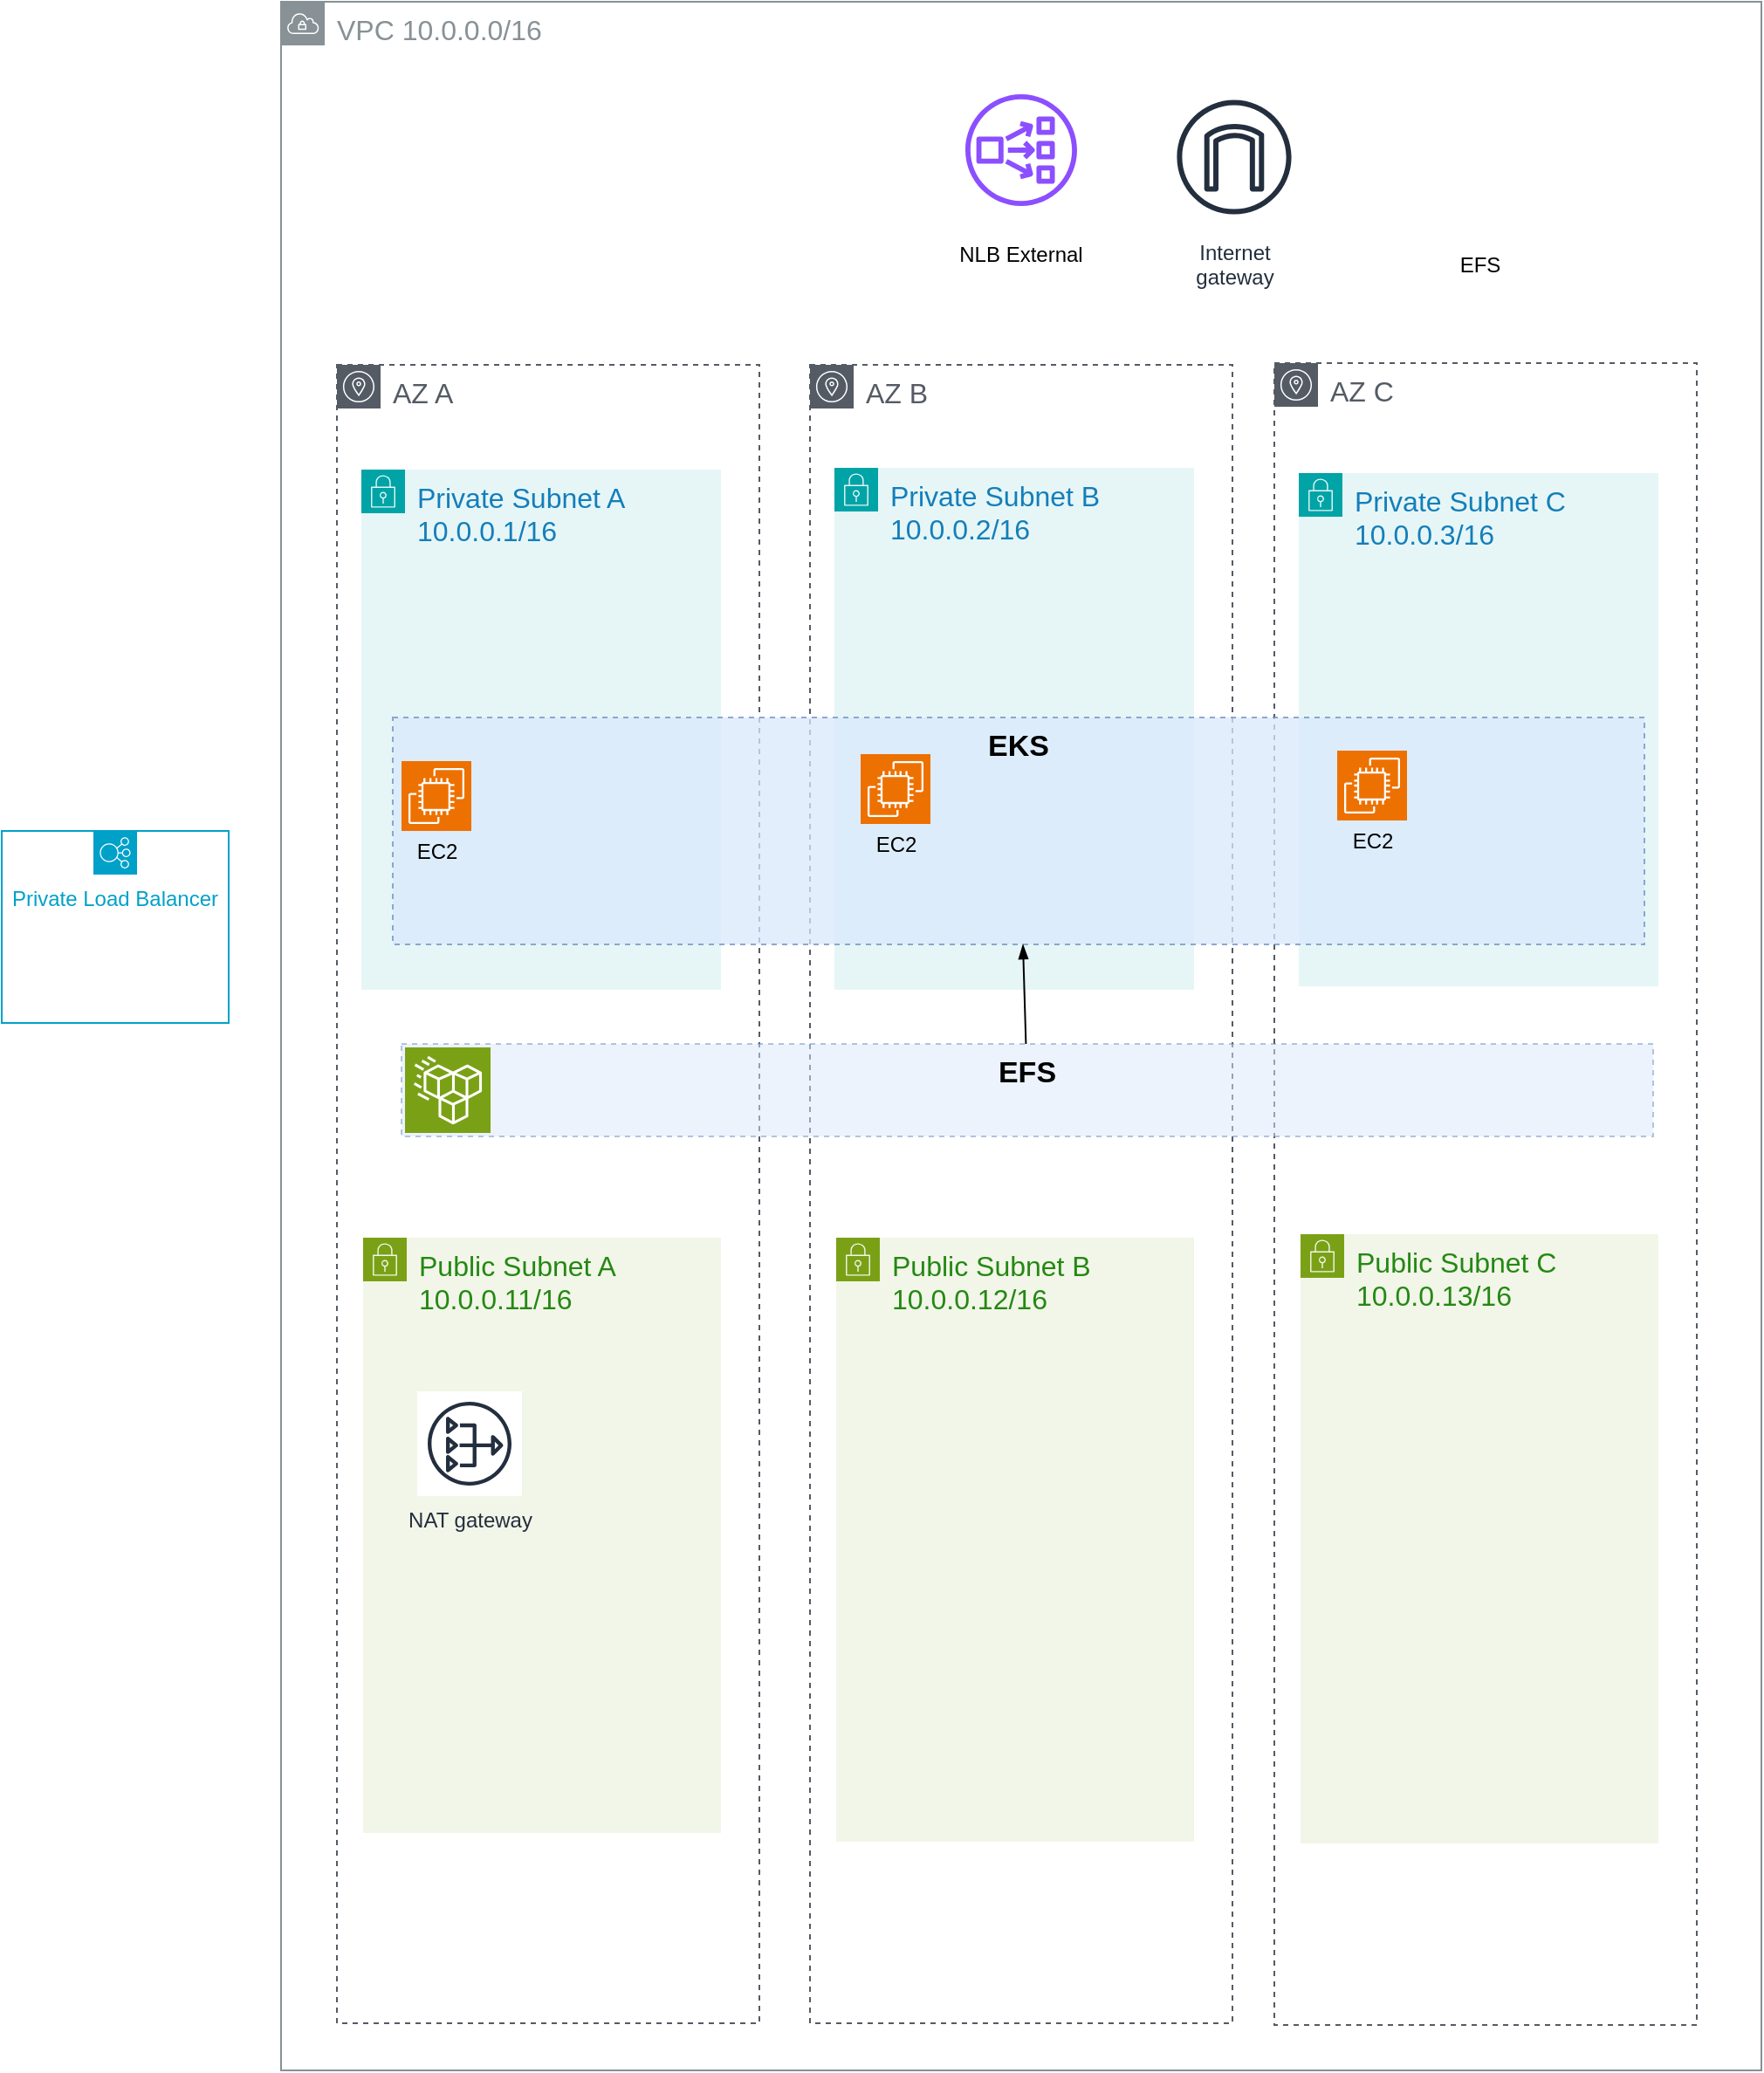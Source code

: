 <mxfile version="24.5.1" type="device">
  <diagram name="Page-1" id="j83V-NNVdKLVn-SnkUmS">
    <mxGraphModel dx="1473" dy="1336" grid="0" gridSize="10" guides="1" tooltips="1" connect="1" arrows="1" fold="1" page="0" pageScale="1" pageWidth="850" pageHeight="1100" math="0" shadow="0">
      <root>
        <mxCell id="0" />
        <mxCell id="1" parent="0" />
        <mxCell id="zt39WIyL5vBEFJqsd7yY-12" value="VPC 10.0.0.0/16" style="outlineConnect=0;gradientColor=none;html=1;whiteSpace=wrap;fontSize=16;fontStyle=0;shape=mxgraph.aws4.group;grIcon=mxgraph.aws4.group_vpc;strokeColor=#879196;fillColor=none;verticalAlign=top;align=left;spacingLeft=30;fontColor=#879196;dashed=0;" vertex="1" parent="1">
          <mxGeometry x="-33" y="-80" width="848" height="1185" as="geometry" />
        </mxCell>
        <mxCell id="zt39WIyL5vBEFJqsd7yY-18" value="AZ A" style="outlineConnect=0;gradientColor=none;html=1;whiteSpace=wrap;fontSize=16;fontStyle=0;shape=mxgraph.aws4.group;grIcon=mxgraph.aws4.group_availability_zone;strokeColor=#545B64;fillColor=none;verticalAlign=top;align=left;spacingLeft=30;fontColor=#545B64;dashed=1;" vertex="1" parent="1">
          <mxGeometry x="-1" y="128" width="242" height="950" as="geometry" />
        </mxCell>
        <mxCell id="zt39WIyL5vBEFJqsd7yY-14" value="Public Subnet A&lt;div style=&quot;font-size: 16px;&quot;&gt;10.0.0.11/16&lt;/div&gt;" style="points=[[0,0],[0.25,0],[0.5,0],[0.75,0],[1,0],[1,0.25],[1,0.5],[1,0.75],[1,1],[0.75,1],[0.5,1],[0.25,1],[0,1],[0,0.75],[0,0.5],[0,0.25]];outlineConnect=0;gradientColor=none;html=1;whiteSpace=wrap;fontSize=16;fontStyle=0;container=1;pointerEvents=0;collapsible=0;recursiveResize=0;shape=mxgraph.aws4.group;grIcon=mxgraph.aws4.group_security_group;grStroke=0;strokeColor=#7AA116;fillColor=#F2F6E8;verticalAlign=top;align=left;spacingLeft=30;fontColor=#248814;dashed=0;" vertex="1" parent="1">
          <mxGeometry x="14" y="628" width="205" height="341" as="geometry" />
        </mxCell>
        <mxCell id="zt39WIyL5vBEFJqsd7yY-28" value="NAT gateway" style="outlineConnect=0;fontColor=#232F3E;gradientColor=none;strokeColor=#232F3E;fillColor=#ffffff;dashed=0;verticalLabelPosition=bottom;verticalAlign=top;align=center;html=1;fontSize=12;fontStyle=0;aspect=fixed;shape=mxgraph.aws4.resourceIcon;resIcon=mxgraph.aws4.nat_gateway;" vertex="1" parent="zt39WIyL5vBEFJqsd7yY-14">
          <mxGeometry x="31" y="88" width="60" height="60" as="geometry" />
        </mxCell>
        <mxCell id="zt39WIyL5vBEFJqsd7yY-15" value="Private Subnet A&lt;div style=&quot;font-size: 16px;&quot;&gt;10.0.0.1/16&lt;/div&gt;" style="points=[[0,0],[0.25,0],[0.5,0],[0.75,0],[1,0],[1,0.25],[1,0.5],[1,0.75],[1,1],[0.75,1],[0.5,1],[0.25,1],[0,1],[0,0.75],[0,0.5],[0,0.25]];outlineConnect=0;gradientColor=none;html=1;whiteSpace=wrap;fontSize=16;fontStyle=0;container=1;pointerEvents=0;collapsible=0;recursiveResize=0;shape=mxgraph.aws4.group;grIcon=mxgraph.aws4.group_security_group;grStroke=0;strokeColor=#00A4A6;fillColor=#E6F6F7;verticalAlign=top;align=left;spacingLeft=30;fontColor=#147EBA;dashed=0;" vertex="1" parent="1">
          <mxGeometry x="13" y="188" width="206" height="298" as="geometry" />
        </mxCell>
        <mxCell id="zt39WIyL5vBEFJqsd7yY-41" value="AZ B" style="outlineConnect=0;gradientColor=none;html=1;whiteSpace=wrap;fontSize=16;fontStyle=0;shape=mxgraph.aws4.group;grIcon=mxgraph.aws4.group_availability_zone;strokeColor=#545B64;fillColor=none;verticalAlign=top;align=left;spacingLeft=30;fontColor=#545B64;dashed=1;" vertex="1" parent="1">
          <mxGeometry x="270" y="128" width="242" height="950" as="geometry" />
        </mxCell>
        <mxCell id="zt39WIyL5vBEFJqsd7yY-42" value="Public Subnet B&lt;div style=&quot;font-size: 16px;&quot;&gt;10.0.0.12/16&lt;/div&gt;" style="points=[[0,0],[0.25,0],[0.5,0],[0.75,0],[1,0],[1,0.25],[1,0.5],[1,0.75],[1,1],[0.75,1],[0.5,1],[0.25,1],[0,1],[0,0.75],[0,0.5],[0,0.25]];outlineConnect=0;gradientColor=none;html=1;whiteSpace=wrap;fontSize=16;fontStyle=0;container=1;pointerEvents=0;collapsible=0;recursiveResize=0;shape=mxgraph.aws4.group;grIcon=mxgraph.aws4.group_security_group;grStroke=0;strokeColor=#7AA116;fillColor=#F2F6E8;verticalAlign=top;align=left;spacingLeft=30;fontColor=#248814;dashed=0;" vertex="1" parent="1">
          <mxGeometry x="285" y="628" width="205" height="346" as="geometry" />
        </mxCell>
        <mxCell id="zt39WIyL5vBEFJqsd7yY-44" value="Private Subnet B&lt;div style=&quot;font-size: 16px;&quot;&gt;10.0.0.2/16&lt;/div&gt;" style="points=[[0,0],[0.25,0],[0.5,0],[0.75,0],[1,0],[1,0.25],[1,0.5],[1,0.75],[1,1],[0.75,1],[0.5,1],[0.25,1],[0,1],[0,0.75],[0,0.5],[0,0.25]];outlineConnect=0;gradientColor=none;html=1;whiteSpace=wrap;fontSize=16;fontStyle=0;container=1;pointerEvents=0;collapsible=0;recursiveResize=0;shape=mxgraph.aws4.group;grIcon=mxgraph.aws4.group_security_group;grStroke=0;strokeColor=#00A4A6;fillColor=#E6F6F7;verticalAlign=top;align=left;spacingLeft=30;fontColor=#147EBA;dashed=0;" vertex="1" parent="1">
          <mxGeometry x="284" y="187" width="206" height="299" as="geometry" />
        </mxCell>
        <mxCell id="zt39WIyL5vBEFJqsd7yY-48" value="AZ C" style="outlineConnect=0;gradientColor=none;html=1;whiteSpace=wrap;fontSize=16;fontStyle=0;shape=mxgraph.aws4.group;grIcon=mxgraph.aws4.group_availability_zone;strokeColor=#545B64;fillColor=none;verticalAlign=top;align=left;spacingLeft=30;fontColor=#545B64;dashed=1;" vertex="1" parent="1">
          <mxGeometry x="536" y="127" width="242" height="952" as="geometry" />
        </mxCell>
        <mxCell id="zt39WIyL5vBEFJqsd7yY-49" value="Public Subnet C&lt;div style=&quot;font-size: 16px;&quot;&gt;10.0.0.13/16&lt;/div&gt;" style="points=[[0,0],[0.25,0],[0.5,0],[0.75,0],[1,0],[1,0.25],[1,0.5],[1,0.75],[1,1],[0.75,1],[0.5,1],[0.25,1],[0,1],[0,0.75],[0,0.5],[0,0.25]];outlineConnect=0;gradientColor=none;html=1;whiteSpace=wrap;fontSize=16;fontStyle=0;container=1;pointerEvents=0;collapsible=0;recursiveResize=0;shape=mxgraph.aws4.group;grIcon=mxgraph.aws4.group_security_group;grStroke=0;strokeColor=#7AA116;fillColor=#F2F6E8;verticalAlign=top;align=left;spacingLeft=30;fontColor=#248814;dashed=0;" vertex="1" parent="1">
          <mxGeometry x="551" y="626" width="205" height="349" as="geometry" />
        </mxCell>
        <mxCell id="zt39WIyL5vBEFJqsd7yY-50" value="Private Subnet C&lt;div style=&quot;font-size: 16px;&quot;&gt;10.0.0.3/16&lt;/div&gt;" style="points=[[0,0],[0.25,0],[0.5,0],[0.75,0],[1,0],[1,0.25],[1,0.5],[1,0.75],[1,1],[0.75,1],[0.5,1],[0.25,1],[0,1],[0,0.75],[0,0.5],[0,0.25]];outlineConnect=0;gradientColor=none;html=1;whiteSpace=wrap;fontSize=16;fontStyle=0;container=1;pointerEvents=0;collapsible=0;recursiveResize=0;shape=mxgraph.aws4.group;grIcon=mxgraph.aws4.group_security_group;grStroke=0;strokeColor=#00A4A6;fillColor=#E6F6F7;verticalAlign=top;align=left;spacingLeft=30;fontColor=#147EBA;dashed=0;" vertex="1" parent="1">
          <mxGeometry x="550" y="190" width="206" height="294" as="geometry" />
        </mxCell>
        <mxCell id="zt39WIyL5vBEFJqsd7yY-70" value="Internet&#xa;gateway" style="sketch=0;outlineConnect=0;fontColor=#232F3E;gradientColor=none;strokeColor=#232F3E;fillColor=#ffffff;dashed=0;verticalLabelPosition=bottom;verticalAlign=top;align=center;html=1;fontSize=12;fontStyle=0;aspect=fixed;shape=mxgraph.aws4.resourceIcon;resIcon=mxgraph.aws4.internet_gateway;" vertex="1" parent="1">
          <mxGeometry x="472" y="-32" width="82" height="82" as="geometry" />
        </mxCell>
        <mxCell id="zt39WIyL5vBEFJqsd7yY-77" value="" style="group" vertex="1" connectable="0" parent="1">
          <mxGeometry x="339" y="-27" width="104" height="108" as="geometry" />
        </mxCell>
        <mxCell id="zt39WIyL5vBEFJqsd7yY-78" value="" style="sketch=0;outlineConnect=0;fontColor=#248814;gradientColor=none;fillColor=#8C4FFF;strokeColor=none;dashed=0;verticalLabelPosition=bottom;verticalAlign=top;align=center;html=1;fontSize=12;fontStyle=0;aspect=fixed;pointerEvents=1;shape=mxgraph.aws4.network_load_balancer;" vertex="1" parent="zt39WIyL5vBEFJqsd7yY-77">
          <mxGeometry x="20" width="64" height="64" as="geometry" />
        </mxCell>
        <mxCell id="zt39WIyL5vBEFJqsd7yY-79" value="NLB External" style="text;html=1;align=center;verticalAlign=middle;whiteSpace=wrap;rounded=0;" vertex="1" parent="zt39WIyL5vBEFJqsd7yY-77">
          <mxGeometry y="75.273" width="104" height="32.727" as="geometry" />
        </mxCell>
        <mxCell id="zt39WIyL5vBEFJqsd7yY-87" value="EFS" style="text;html=1;align=center;verticalAlign=middle;whiteSpace=wrap;rounded=0;" vertex="1" parent="1">
          <mxGeometry x="623.5" y="56" width="60" height="30" as="geometry" />
        </mxCell>
        <mxCell id="zt39WIyL5vBEFJqsd7yY-94" value="EKS" style="dashed=1;verticalAlign=top;fontStyle=1;whiteSpace=wrap;html=1;fontSize=17;opacity=75;shadow=0;fillColor=#dae8fc;strokeColor=#6c8ebf;" vertex="1" parent="1">
          <mxGeometry x="31" y="330" width="717" height="130" as="geometry" />
        </mxCell>
        <mxCell id="zt39WIyL5vBEFJqsd7yY-101" value="EFS" style="dashed=1;verticalAlign=top;fontStyle=1;whiteSpace=wrap;html=1;fontSize=17;opacity=50;fillColor=#dae8fc;strokeColor=#6c8ebf;" vertex="1" parent="1">
          <mxGeometry x="36" y="517" width="717" height="53" as="geometry" />
        </mxCell>
        <mxCell id="zt39WIyL5vBEFJqsd7yY-86" value="" style="sketch=0;points=[[0,0,0],[0.25,0,0],[0.5,0,0],[0.75,0,0],[1,0,0],[0,1,0],[0.25,1,0],[0.5,1,0],[0.75,1,0],[1,1,0],[0,0.25,0],[0,0.5,0],[0,0.75,0],[1,0.25,0],[1,0.5,0],[1,0.75,0]];outlineConnect=0;fontColor=#232F3E;fillColor=#7AA116;strokeColor=#ffffff;dashed=0;verticalLabelPosition=bottom;verticalAlign=top;align=center;html=1;fontSize=12;fontStyle=0;aspect=fixed;shape=mxgraph.aws4.resourceIcon;resIcon=mxgraph.aws4.efs_standard;" vertex="1" parent="1">
          <mxGeometry x="38" y="519" width="49" height="49" as="geometry" />
        </mxCell>
        <mxCell id="zt39WIyL5vBEFJqsd7yY-107" value="" style="group" vertex="1" connectable="0" parent="1">
          <mxGeometry x="36" y="355" width="41" height="63" as="geometry" />
        </mxCell>
        <mxCell id="zt39WIyL5vBEFJqsd7yY-105" value="" style="sketch=0;points=[[0,0,0],[0.25,0,0],[0.5,0,0],[0.75,0,0],[1,0,0],[0,1,0],[0.25,1,0],[0.5,1,0],[0.75,1,0],[1,1,0],[0,0.25,0],[0,0.5,0],[0,0.75,0],[1,0.25,0],[1,0.5,0],[1,0.75,0]];outlineConnect=0;fontColor=#232F3E;fillColor=#ED7100;strokeColor=#ffffff;dashed=0;verticalLabelPosition=bottom;verticalAlign=top;align=center;html=1;fontSize=12;fontStyle=0;aspect=fixed;shape=mxgraph.aws4.resourceIcon;resIcon=mxgraph.aws4.ec2;" vertex="1" parent="zt39WIyL5vBEFJqsd7yY-107">
          <mxGeometry width="40" height="40" as="geometry" />
        </mxCell>
        <mxCell id="zt39WIyL5vBEFJqsd7yY-106" value="EC2" style="text;html=1;align=center;verticalAlign=middle;whiteSpace=wrap;rounded=0;" vertex="1" parent="zt39WIyL5vBEFJqsd7yY-107">
          <mxGeometry y="40" width="41" height="23" as="geometry" />
        </mxCell>
        <mxCell id="zt39WIyL5vBEFJqsd7yY-109" value="" style="group" vertex="1" connectable="0" parent="1">
          <mxGeometry x="299" y="351" width="41" height="63" as="geometry" />
        </mxCell>
        <mxCell id="zt39WIyL5vBEFJqsd7yY-110" value="" style="sketch=0;points=[[0,0,0],[0.25,0,0],[0.5,0,0],[0.75,0,0],[1,0,0],[0,1,0],[0.25,1,0],[0.5,1,0],[0.75,1,0],[1,1,0],[0,0.25,0],[0,0.5,0],[0,0.75,0],[1,0.25,0],[1,0.5,0],[1,0.75,0]];outlineConnect=0;fontColor=#232F3E;fillColor=#ED7100;strokeColor=#ffffff;dashed=0;verticalLabelPosition=bottom;verticalAlign=top;align=center;html=1;fontSize=12;fontStyle=0;aspect=fixed;shape=mxgraph.aws4.resourceIcon;resIcon=mxgraph.aws4.ec2;" vertex="1" parent="zt39WIyL5vBEFJqsd7yY-109">
          <mxGeometry width="40" height="40" as="geometry" />
        </mxCell>
        <mxCell id="zt39WIyL5vBEFJqsd7yY-111" value="EC2" style="text;html=1;align=center;verticalAlign=middle;whiteSpace=wrap;rounded=0;" vertex="1" parent="zt39WIyL5vBEFJqsd7yY-109">
          <mxGeometry y="40" width="41" height="23" as="geometry" />
        </mxCell>
        <mxCell id="zt39WIyL5vBEFJqsd7yY-112" value="" style="group" vertex="1" connectable="0" parent="1">
          <mxGeometry x="572" y="349" width="41" height="63" as="geometry" />
        </mxCell>
        <mxCell id="zt39WIyL5vBEFJqsd7yY-113" value="" style="sketch=0;points=[[0,0,0],[0.25,0,0],[0.5,0,0],[0.75,0,0],[1,0,0],[0,1,0],[0.25,1,0],[0.5,1,0],[0.75,1,0],[1,1,0],[0,0.25,0],[0,0.5,0],[0,0.75,0],[1,0.25,0],[1,0.5,0],[1,0.75,0]];outlineConnect=0;fontColor=#232F3E;fillColor=#ED7100;strokeColor=#ffffff;dashed=0;verticalLabelPosition=bottom;verticalAlign=top;align=center;html=1;fontSize=12;fontStyle=0;aspect=fixed;shape=mxgraph.aws4.resourceIcon;resIcon=mxgraph.aws4.ec2;" vertex="1" parent="zt39WIyL5vBEFJqsd7yY-112">
          <mxGeometry width="40" height="40" as="geometry" />
        </mxCell>
        <mxCell id="zt39WIyL5vBEFJqsd7yY-114" value="EC2" style="text;html=1;align=center;verticalAlign=middle;whiteSpace=wrap;rounded=0;" vertex="1" parent="zt39WIyL5vBEFJqsd7yY-112">
          <mxGeometry y="40" width="41" height="23" as="geometry" />
        </mxCell>
        <mxCell id="zt39WIyL5vBEFJqsd7yY-115" value="" style="endArrow=blockThin;html=1;rounded=0;endFill=1;shadow=0;" edge="1" parent="1" source="zt39WIyL5vBEFJqsd7yY-101">
          <mxGeometry width="50" height="50" relative="1" as="geometry">
            <mxPoint x="-184" y="709" as="sourcePoint" />
            <mxPoint x="392" y="460" as="targetPoint" />
          </mxGeometry>
        </mxCell>
        <mxCell id="zt39WIyL5vBEFJqsd7yY-116" value="Private Load Balancer" style="sketch=0;outlineConnect=0;gradientColor=none;html=1;whiteSpace=wrap;fontSize=12;fontStyle=0;shape=mxgraph.aws4.groupCenter;grIcon=mxgraph.aws4.group_elastic_load_balancing;grStroke=1;strokeColor=#00A1C9;fillColor=none;verticalAlign=top;align=center;fontColor=#00A1C9;dashed=0;spacingTop=25;" vertex="1" parent="1">
          <mxGeometry x="-193" y="395" width="130" height="110" as="geometry" />
        </mxCell>
      </root>
    </mxGraphModel>
  </diagram>
</mxfile>
